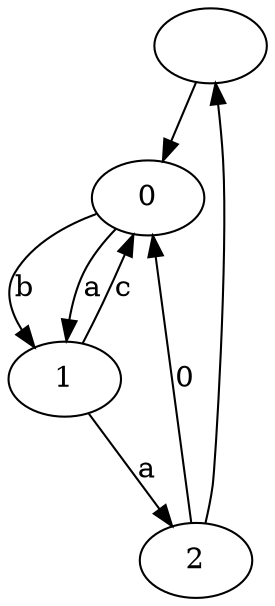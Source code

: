 digraph hoolahoop{
" "->0;
0->1 [label="b"];
0->1 [label="a"];
1->0 [label="c"];
1->2 [label="a"];
2->0 [label="0"];
2->" ";
}